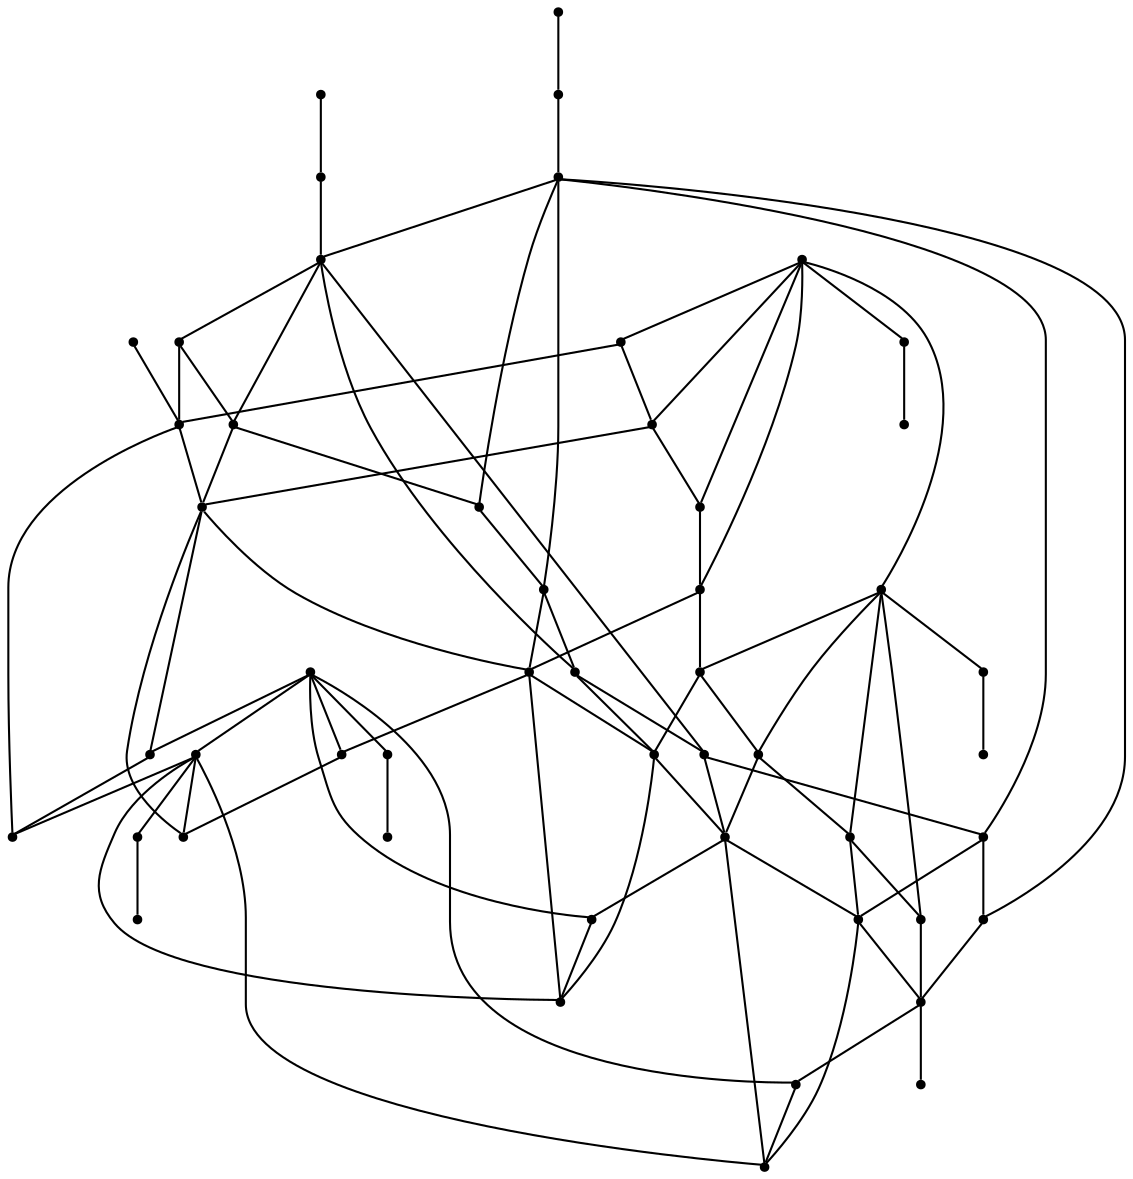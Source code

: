 graph {
  node [shape=point,comment="{\"directed\":false,\"doi\":\"10.1007/11618058_34\",\"figure\":\"3 (1)\"}"]

  v0 [pos="1567.9791742369187,1725.3847913804404"]
  v1 [pos="1056.3214616642442,1725.1348333421104"]
  v2 [pos="1535.8481695130813,1710.0097812079143"]
  v3 [pos="1463.334674781977,1709.2597799363487"]
  v4 [pos="1231.354051598837,1476.1347926520061"]
  v5 [pos="1136.3988735465116,1435.8222799363487"]
  v6 [pos="1024.0655023619186,1548.1347875657432"]
  v7 [pos="1047.0072265625,1525.2598282558474"]
  v8 [pos="1114.019731104651,1458.259820626453"]
  v9 [pos="1033.5672488190405,1334.2598117254925"]
  v10 [pos="990.5592659883721,1334.2598117254925"]
  v11 [pos="1101.6424236918604,1334.2598117254925"]
  v12 [pos="721.8217750726744,1332.2598295274129"]
  v13 [pos="655.1843568313953,1334.2598117254925"]
  v14 [pos="765.3298623728197,1332.2598295274129"]
  v15 [pos="812.713671875,1334.2598117254925"]
  v16 [pos="856.2217750726744,1334.2598117254925"]
  v17 [pos="899.6673532885173,1334.2598117254925"]
  v18 [pos="1091.6405886627908,1480.5098053676638"]
  v19 [pos="1093.2658566497093,1054.1348295274129"]
  v20 [pos="894.7289448582848,1053.072340971505"]
  v21 [pos="1093.2658566497093,1132.759840971505"]
  v22 [pos="856.2217750726744,1227.5098002814007"]
  v23 [pos="765.3298623728197,1227.5098002814007"]
  v24 [pos="947.113671875,1227.5098002814007"]
  v25 [pos="1034.6299509447674,1226.5098091823609"]
  v26 [pos="1069.3239235101744,1502.8847850226116"]
  v27 [pos="1017.1266760537791,1687.1347901088748"]
  v28 [pos="979.244644803779,1592.8848104539268"]
  v29 [pos="1002.2489416787791,1569.9472901088748"]
  v30 [pos="990.1216865007267,1227.5098002814007"]
  v31 [pos="899.6673532885173,1227.5098002814007"]
  v32 [pos="863.5981490734011,1053.6973155401897"]
  v33 [pos="812.713671875,1227.5098002814007"]
  v34 [pos="772.5812182049419,1592.8848104539268"]
  v35 [pos="750.2020757630814,1570.5098307989788"]
  v36 [pos="734.7616960392443,1687.1347901088748"]
  v37 [pos="705.5687454578488,1525.8848028245322"]
  v38 [pos="727.9478878997093,1548.1972850226116"]
  v39 [pos="695.5669104287791,1725.1348333421104"]
  v40 [pos="721.8217750726744,1227.5098002814007"]
  v41 [pos="187.84744503997092,1725.3847913804404"]
  v42 [pos="683.1896030159883,1503.5098231695843"]
  v43 [pos="662.5607467296511,1132.759840971505"]
  v44 [pos="663.0608353015988,1053.6973155401897"]
  v45 [pos="660.2478152252907,1480.6348002814007"]
  v46 [pos="638.4937636264535,1458.7598002814007"]
  v47 [pos="615.5519758357559,1435.8222799363487"]
  v48 [pos="520.534320494186,1476.1347926520061"]
  v49 [pos="287.11590888444766,1709.5098333421104"]
  v50 [pos="219.97841796875,1710.0097812079143"]

  v0 -- v1 [id="-2",pos="1567.9791742369187,1725.3847913804404 1056.3214616642442,1725.1348333421104 1056.3214616642442,1725.1348333421104 1056.3214616642442,1725.1348333421104"]
  v2 -- v3 [id="-5",pos="1535.8481695130813,1710.0097812079143 1463.334674781977,1709.2597799363487 1463.334674781977,1709.2597799363487 1463.334674781977,1709.2597799363487"]
  v3 -- v4 [id="-7",pos="1463.334674781977,1709.2597799363487 1231.354051598837,1476.1347926520061 1231.354051598837,1476.1347926520061 1231.354051598837,1476.1347926520061"]
  v4 -- v5 [id="-8",pos="1231.354051598837,1476.1347926520061 1136.3988735465116,1435.8222799363487 1136.3988735465116,1435.8222799363487 1136.3988735465116,1435.8222799363487"]
  v49 -- v50 [id="-9",pos="287.11590888444766,1709.5098333421104 219.97841796875,1710.0097812079143 219.97841796875,1710.0097812079143 219.97841796875,1710.0097812079143"]
  v48 -- v46 [id="-10",pos="520.534320494186,1476.1347926520061 638.4937636264535,1458.7598002814007 638.4937636264535,1458.7598002814007 638.4937636264535,1458.7598002814007"]
  v48 -- v49 [id="-11",pos="520.534320494186,1476.1347926520061 287.11590888444766,1709.5098333421104 287.11590888444766,1709.5098333421104 287.11590888444766,1709.5098333421104"]
  v48 -- v42 [id="-12",pos="520.534320494186,1476.1347926520061 683.1896030159883,1503.5098231695843 683.1896030159883,1503.5098231695843 683.1896030159883,1503.5098231695843"]
  v48 -- v45 [id="-13",pos="520.534320494186,1476.1347926520061 660.2478152252907,1480.6348002814007 660.2478152252907,1480.6348002814007 660.2478152252907,1480.6348002814007"]
  v48 -- v47 [id="-14",pos="520.534320494186,1476.1347926520061 615.5519758357559,1435.8222799363487 615.5519758357559,1435.8222799363487 615.5519758357559,1435.8222799363487"]
  v4 -- v6 [id="-15",pos="1231.354051598837,1476.1347926520061 1024.0655023619186,1548.1347875657432 1024.0655023619186,1548.1347875657432 1024.0655023619186,1548.1347875657432"]
  v4 -- v7 [id="-16",pos="1231.354051598837,1476.1347926520061 1047.0072265625,1525.2598282558474 1047.0072265625,1525.2598282558474 1047.0072265625,1525.2598282558474"]
  v4 -- v8 [id="-18",pos="1231.354051598837,1476.1347926520061 1114.019731104651,1458.259820626453 1114.019731104651,1458.259820626453 1114.019731104651,1458.259820626453"]
  v47 -- v12 [id="-19",pos="615.5519758357559,1435.8222799363487 721.8217750726744,1332.2598295274129 721.8217750726744,1332.2598295274129 721.8217750726744,1332.2598295274129"]
  v46 -- v14 [id="-22",pos="638.4937636264535,1458.7598002814007 765.3298623728197,1332.2598295274129 765.3298623728197,1332.2598295274129 765.3298623728197,1332.2598295274129"]
  v5 -- v9 [id="-24",pos="1136.3988735465116,1435.8222799363487 1033.5672488190405,1334.2598117254925 1033.5672488190405,1334.2598117254925 1033.5672488190405,1334.2598117254925"]
  v43 -- v31 [id="-27",pos="662.5607467296511,1132.759840971505 899.6673532885173,1227.5098002814007 899.6673532885173,1227.5098002814007 899.6673532885173,1227.5098002814007"]
  v43 -- v40 [id="-28",pos="662.5607467296511,1132.759840971505 721.8217750726744,1227.5098002814007 721.8217750726744,1227.5098002814007 721.8217750726744,1227.5098002814007"]
  v44 -- v32 [id="-29",pos="663.0608353015988,1053.6973155401897 863.5981490734011,1053.6973155401897 863.5981490734011,1053.6973155401897 863.5981490734011,1053.6973155401897"]
  v43 -- v44 [id="-30",pos="662.5607467296511,1132.759840971505 663.0608353015988,1053.6973155401897 663.0608353015988,1053.6973155401897 663.0608353015988,1053.6973155401897"]
  v43 -- v30 [id="-31",pos="662.5607467296511,1132.759840971505 990.1216865007267,1227.5098002814007 990.1216865007267,1227.5098002814007 990.1216865007267,1227.5098002814007"]
  v8 -- v10 [id="-33",pos="1114.019731104651,1458.259820626453 990.5592659883721,1334.2598117254925 990.5592659883721,1334.2598117254925 990.5592659883721,1334.2598117254925"]
  v42 -- v16 [id="-36",pos="683.1896030159883,1503.5098231695843 856.2217750726744,1334.2598117254925 856.2217750726744,1334.2598117254925 856.2217750726744,1334.2598117254925"]
  v12 -- v13 [id="-37",pos="721.8217750726744,1332.2598295274129 655.1843568313953,1334.2598117254925 655.1843568313953,1334.2598117254925 655.1843568313953,1334.2598117254925"]
  v37 -- v17 [id="-39",pos="705.5687454578488,1525.8848028245322 899.6673532885173,1334.2598117254925 899.6673532885173,1334.2598117254925 899.6673532885173,1334.2598117254925"]
  v14 -- v12 [id="-40",pos="765.3298623728197,1332.2598295274129 721.8217750726744,1332.2598295274129 721.8217750726744,1332.2598295274129 721.8217750726744,1332.2598295274129"]
  v45 -- v15 [id="-41",pos="660.2478152252907,1480.6348002814007 812.713671875,1334.2598117254925 812.713671875,1334.2598117254925 812.713671875,1334.2598117254925"]
  v15 -- v14 [id="-42",pos="812.713671875,1334.2598117254925 765.3298623728197,1332.2598295274129 765.3298623728197,1332.2598295274129 765.3298623728197,1332.2598295274129"]
  v12 -- v40 [id="-44",pos="721.8217750726744,1332.2598295274129 721.8217750726744,1227.5098002814007 721.8217750726744,1227.5098002814007 721.8217750726744,1227.5098002814007"]
  v16 -- v15 [id="-45",pos="856.2217750726744,1334.2598117254925 812.713671875,1334.2598117254925 812.713671875,1334.2598117254925 812.713671875,1334.2598117254925"]
  v17 -- v16 [id="-46",pos="899.6673532885173,1334.2598117254925 856.2217750726744,1334.2598117254925 856.2217750726744,1334.2598117254925 856.2217750726744,1334.2598117254925"]
  v10 -- v17 [id="-47",pos="990.5592659883721,1334.2598117254925 899.6673532885173,1334.2598117254925 899.6673532885173,1334.2598117254925 899.6673532885173,1334.2598117254925"]
  v9 -- v10 [id="-48",pos="1033.5672488190405,1334.2598117254925 990.5592659883721,1334.2598117254925 990.5592659883721,1334.2598117254925 990.5592659883721,1334.2598117254925"]
  v11 -- v9 [id="-51",pos="1101.6424236918604,1334.2598117254925 1033.5672488190405,1334.2598117254925 1033.5672488190405,1334.2598117254925 1033.5672488190405,1334.2598117254925"]
  v36 -- v34 [id="-54",pos="734.7616960392443,1687.1347901088748 772.5812182049419,1592.8848104539268 772.5812182049419,1592.8848104539268 772.5812182049419,1592.8848104539268"]
  v36 -- v39 [id="-55",pos="734.7616960392443,1687.1347901088748 695.5669104287791,1725.1348333421104 695.5669104287791,1725.1348333421104 695.5669104287791,1725.1348333421104"]
  v36 -- v35 [id="-56",pos="734.7616960392443,1687.1347901088748 750.2020757630814,1570.5098307989788 750.2020757630814,1570.5098307989788 750.2020757630814,1570.5098307989788"]
  v36 -- v38 [id="-57",pos="734.7616960392443,1687.1347901088748 727.9478878997093,1548.1972850226116 727.9478878997093,1548.1972850226116 727.9478878997093,1548.1972850226116"]
  v36 -- v37 [id="-58",pos="734.7616960392443,1687.1347901088748 705.5687454578488,1525.8848028245322 705.5687454578488,1525.8848028245322 705.5687454578488,1525.8848028245322"]
  v19 -- v20 [id="-59",pos="1093.2658566497093,1054.1348295274129 894.7289448582848,1053.072340971505 894.7289448582848,1053.072340971505 894.7289448582848,1053.072340971505"]
  v21 -- v22 [id="-60",pos="1093.2658566497093,1132.759840971505 856.2217750726744,1227.5098002814007 856.2217750726744,1227.5098002814007 856.2217750726744,1227.5098002814007"]
  v35 -- v10 [id="-62",pos="750.2020757630814,1570.5098307989788 990.5592659883721,1334.2598117254925 990.5592659883721,1334.2598117254925 990.5592659883721,1334.2598117254925"]
  v21 -- v23 [id="-63",pos="1093.2658566497093,1132.759840971505 765.3298623728197,1227.5098002814007 765.3298623728197,1227.5098002814007 765.3298623728197,1227.5098002814007"]
  v21 -- v24 [id="-64",pos="1093.2658566497093,1132.759840971505 947.113671875,1227.5098002814007 947.113671875,1227.5098002814007 947.113671875,1227.5098002814007"]
  v14 -- v23 [id="-66",pos="765.3298623728197,1332.2598295274129 765.3298623728197,1227.5098002814007 765.3298623728197,1227.5098002814007 765.3298623728197,1227.5098002814007"]
  v34 -- v9 [id="-68",pos="772.5812182049419,1592.8848104539268 1033.5672488190405,1334.2598117254925 1033.5672488190405,1334.2598117254925 1033.5672488190405,1334.2598117254925"]
  v21 -- v19 [id="-69",pos="1093.2658566497093,1132.759840971505 1093.2658566497093,1054.1348295274129 1093.2658566497093,1054.1348295274129 1093.2658566497093,1054.1348295274129"]
  v21 -- v25 [id="-70",pos="1093.2658566497093,1132.759840971505 1034.6299509447674,1226.5098091823609 1034.6299509447674,1226.5098091823609 1034.6299509447674,1226.5098091823609"]
  v26 -- v17 [id="-73",pos="1069.3239235101744,1502.8847850226116 899.6673532885173,1334.2598117254925 899.6673532885173,1334.2598117254925 899.6673532885173,1334.2598117254925"]
  v1 -- v27 [id="-74",pos="1056.3214616642442,1725.1348333421104 1017.1266760537791,1687.1347901088748 1017.1266760537791,1687.1347901088748 1017.1266760537791,1687.1347901088748"]
  v7 -- v16 [id="-76",pos="1047.0072265625,1525.2598282558474 856.2217750726744,1334.2598117254925 856.2217750726744,1334.2598117254925 856.2217750726744,1334.2598117254925"]
  v39 -- v41 [id="-77",pos="695.5669104287791,1725.1348333421104 187.84744503997092,1725.3847913804404 187.84744503997092,1725.3847913804404 187.84744503997092,1725.3847913804404"]
  v9 -- v25 [id="-78",pos="1033.5672488190405,1334.2598117254925 1034.6299509447674,1226.5098091823609 1034.6299509447674,1226.5098091823609 1034.6299509447674,1226.5098091823609"]
  v15 -- v33 [id="-80",pos="812.713671875,1334.2598117254925 812.713671875,1227.5098002814007 812.713671875,1227.5098002814007 812.713671875,1227.5098002814007"]
  v6 -- v15 [id="-83",pos="1024.0655023619186,1548.1347875657432 812.713671875,1334.2598117254925 812.713671875,1334.2598117254925 812.713671875,1334.2598117254925"]
  v16 -- v22 [id="-85",pos="856.2217750726744,1334.2598117254925 856.2217750726744,1227.5098002814007 856.2217750726744,1227.5098002814007 856.2217750726744,1227.5098002814007"]
  v43 -- v33 [id="-86",pos="662.5607467296511,1132.759840971505 812.713671875,1227.5098002814007 812.713671875,1227.5098002814007 812.713671875,1227.5098002814007"]
  v27 -- v26 [id="-88",pos="1017.1266760537791,1687.1347901088748 1069.3239235101744,1502.8847850226116 1069.3239235101744,1502.8847850226116 1069.3239235101744,1502.8847850226116"]
  v27 -- v18 [id="-89",pos="1017.1266760537791,1687.1347901088748 1091.6405886627908,1480.5098053676638 1091.6405886627908,1480.5098053676638 1091.6405886627908,1480.5098053676638"]
  v27 -- v28 [id="-90",pos="1017.1266760537791,1687.1347901088748 979.244644803779,1592.8848104539268 979.244644803779,1592.8848104539268 979.244644803779,1592.8848104539268"]
  v27 -- v29 [id="-91",pos="1017.1266760537791,1687.1347901088748 1002.2489416787791,1569.9472901088748 1002.2489416787791,1569.9472901088748 1002.2489416787791,1569.9472901088748"]
  v29 -- v14 [id="-93",pos="1002.2489416787791,1569.9472901088748 765.3298623728197,1332.2598295274129 765.3298623728197,1332.2598295274129 765.3298623728197,1332.2598295274129"]
  v17 -- v31 [id="-95",pos="899.6673532885173,1334.2598117254925 899.6673532885173,1227.5098002814007 899.6673532885173,1227.5098002814007 899.6673532885173,1227.5098002814007"]
  v10 -- v30 [id="-98",pos="990.5592659883721,1334.2598117254925 990.1216865007267,1227.5098002814007 990.1216865007267,1227.5098002814007 990.1216865007267,1227.5098002814007"]
  v28 -- v12 [id="-100",pos="979.244644803779,1592.8848104539268 721.8217750726744,1332.2598295274129 721.8217750726744,1332.2598295274129 721.8217750726744,1332.2598295274129"]
  v23 -- v15 [id="-65",pos="765.3298623728197,1227.5098002814007 775.3233829941861,1224.0597880743694 775.3233829941861,1224.0597880743694 775.3233829941861,1224.0597880743694 804.8330123546511,1227.5348501267783 804.8330123546511,1227.5348501267783 804.8330123546511,1227.5348501267783 812.713671875,1334.2598117254925 812.713671875,1334.2598117254925 812.713671875,1334.2598117254925"]
  v22 -- v17 [id="-84",pos="856.2217750726744,1227.5098002814007 866.6903615552326,1223.3222799363487 866.6903615552326,1223.3222799363487 866.6903615552326,1223.3222799363487 891.7700490552326,1227.5348501267783 891.7700490552326,1227.5348501267783 891.7700490552326,1227.5348501267783 899.6673532885173,1334.2598117254925 899.6673532885173,1334.2598117254925 899.6673532885173,1334.2598117254925"]
  v24 -- v10 [id="-101",pos="947.113671875,1227.5098002814007 955.2068495639535,1222.634871489083 955.2068495639535,1222.634871489083 955.2068495639535,1222.634871489083 982.6578125,1227.5348501267783 982.6578125,1227.5348501267783 982.6578125,1227.5348501267783 990.5592659883721,1334.2598117254925 990.5592659883721,1334.2598117254925 990.5592659883721,1334.2598117254925"]
  v46 -- v47 [id="-116",pos="638.4937636264535,1458.7598002814007 615.5519758357559,1435.8222799363487 615.5519758357559,1435.8222799363487 615.5519758357559,1435.8222799363487"]
  v43 -- v21 [id="-121",pos="662.5607467296511,1132.759840971505 1093.2658566497093,1132.759840971505 1093.2658566497093,1132.759840971505 1093.2658566497093,1132.759840971505"]
  v5 -- v8 [id="-122",pos="1136.3988735465116,1435.8222799363487 1114.019731104651,1458.259820626453 1114.019731104651,1458.259820626453 1114.019731104651,1458.259820626453"]
  v42 -- v45 [id="-124",pos="683.1896030159883,1503.5098231695843 660.2478152252907,1480.6348002814007 660.2478152252907,1480.6348002814007 660.2478152252907,1480.6348002814007"]
  v8 -- v18 [id="-125",pos="1114.019731104651,1458.259820626453 1091.6405886627908,1480.5098053676638 1091.6405886627908,1480.5098053676638 1091.6405886627908,1480.5098053676638"]
  v45 -- v46 [id="-130",pos="660.2478152252907,1480.6348002814007 638.4937636264535,1458.7598002814007 638.4937636264535,1458.7598002814007 638.4937636264535,1458.7598002814007"]
  v38 -- v37 [id="-131",pos="727.9478878997093,1548.1972850226116 705.5687454578488,1525.8848028245322 705.5687454578488,1525.8848028245322 705.5687454578488,1525.8848028245322"]
  v36 -- v48 [id="-133",pos="734.7616960392443,1687.1347901088748 520.534320494186,1476.1347926520061 520.534320494186,1476.1347926520061 520.534320494186,1476.1347926520061"]
  v40 -- v23 [id="-136",pos="721.8217750726744,1227.5098002814007 765.3298623728197,1227.5098002814007 765.3298623728197,1227.5098002814007 765.3298623728197,1227.5098002814007"]
  v35 -- v38 [id="-138",pos="750.2020757630814,1570.5098307989788 727.9478878997093,1548.1972850226116 727.9478878997093,1548.1972850226116 727.9478878997093,1548.1972850226116"]
  v34 -- v35 [id="-143",pos="772.5812182049419,1592.8848104539268 750.2020757630814,1570.5098307989788 750.2020757630814,1570.5098307989788 750.2020757630814,1570.5098307989788"]
  v18 -- v26 [id="-147",pos="1091.6405886627908,1480.5098053676638 1069.3239235101744,1502.8847850226116 1069.3239235101744,1502.8847850226116 1069.3239235101744,1502.8847850226116"]
  v26 -- v7 [id="-154",pos="1069.3239235101744,1502.8847850226116 1047.0072265625,1525.2598282558474 1047.0072265625,1525.2598282558474 1047.0072265625,1525.2598282558474"]
  v7 -- v6 [id="-166",pos="1047.0072265625,1525.2598282558474 1024.0655023619186,1548.1347875657432 1024.0655023619186,1548.1347875657432 1024.0655023619186,1548.1347875657432"]
  v33 -- v22 [id="-169",pos="812.713671875,1227.5098002814007 856.2217750726744,1227.5098002814007 856.2217750726744,1227.5098002814007 856.2217750726744,1227.5098002814007"]
  v27 -- v4 [id="-174",pos="1017.1266760537791,1687.1347901088748 1231.354051598837,1476.1347926520061 1231.354051598837,1476.1347926520061 1231.354051598837,1476.1347926520061"]
  v6 -- v29 [id="-177",pos="1024.0655023619186,1548.1347875657432 1002.2489416787791,1569.9472901088748 1002.2489416787791,1569.9472901088748 1002.2489416787791,1569.9472901088748"]
  v30 -- v25 [id="-185",pos="990.1216865007267,1227.5098002814007 1034.6299509447674,1226.5098091823609 1034.6299509447674,1226.5098091823609 1034.6299509447674,1226.5098091823609"]
  v29 -- v28 [id="-188",pos="1002.2489416787791,1569.9472901088748 979.244644803779,1592.8848104539268 979.244644803779,1592.8848104539268 979.244644803779,1592.8848104539268"]
  v37 -- v42 [id="-189",pos="705.5687454578488,1525.8848028245322 683.1896030159883,1503.5098231695843 683.1896030159883,1503.5098231695843 683.1896030159883,1503.5098231695843"]
  v31 -- v24 [id="-193",pos="899.6673532885173,1227.5098002814007 947.113671875,1227.5098002814007 947.113671875,1227.5098002814007 947.113671875,1227.5098002814007"]
}